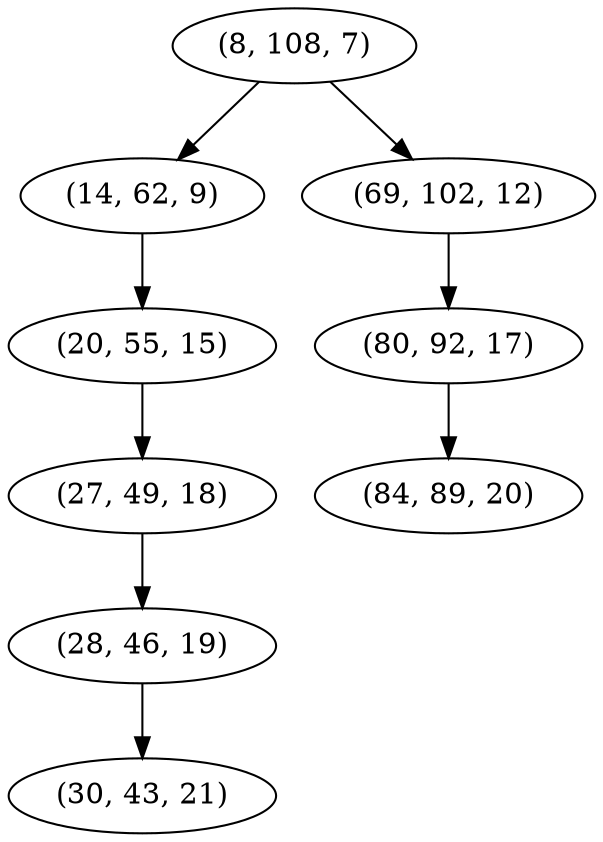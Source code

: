 digraph tree {
    "(8, 108, 7)";
    "(14, 62, 9)";
    "(20, 55, 15)";
    "(27, 49, 18)";
    "(28, 46, 19)";
    "(30, 43, 21)";
    "(69, 102, 12)";
    "(80, 92, 17)";
    "(84, 89, 20)";
    "(8, 108, 7)" -> "(14, 62, 9)";
    "(8, 108, 7)" -> "(69, 102, 12)";
    "(14, 62, 9)" -> "(20, 55, 15)";
    "(20, 55, 15)" -> "(27, 49, 18)";
    "(27, 49, 18)" -> "(28, 46, 19)";
    "(28, 46, 19)" -> "(30, 43, 21)";
    "(69, 102, 12)" -> "(80, 92, 17)";
    "(80, 92, 17)" -> "(84, 89, 20)";
}
